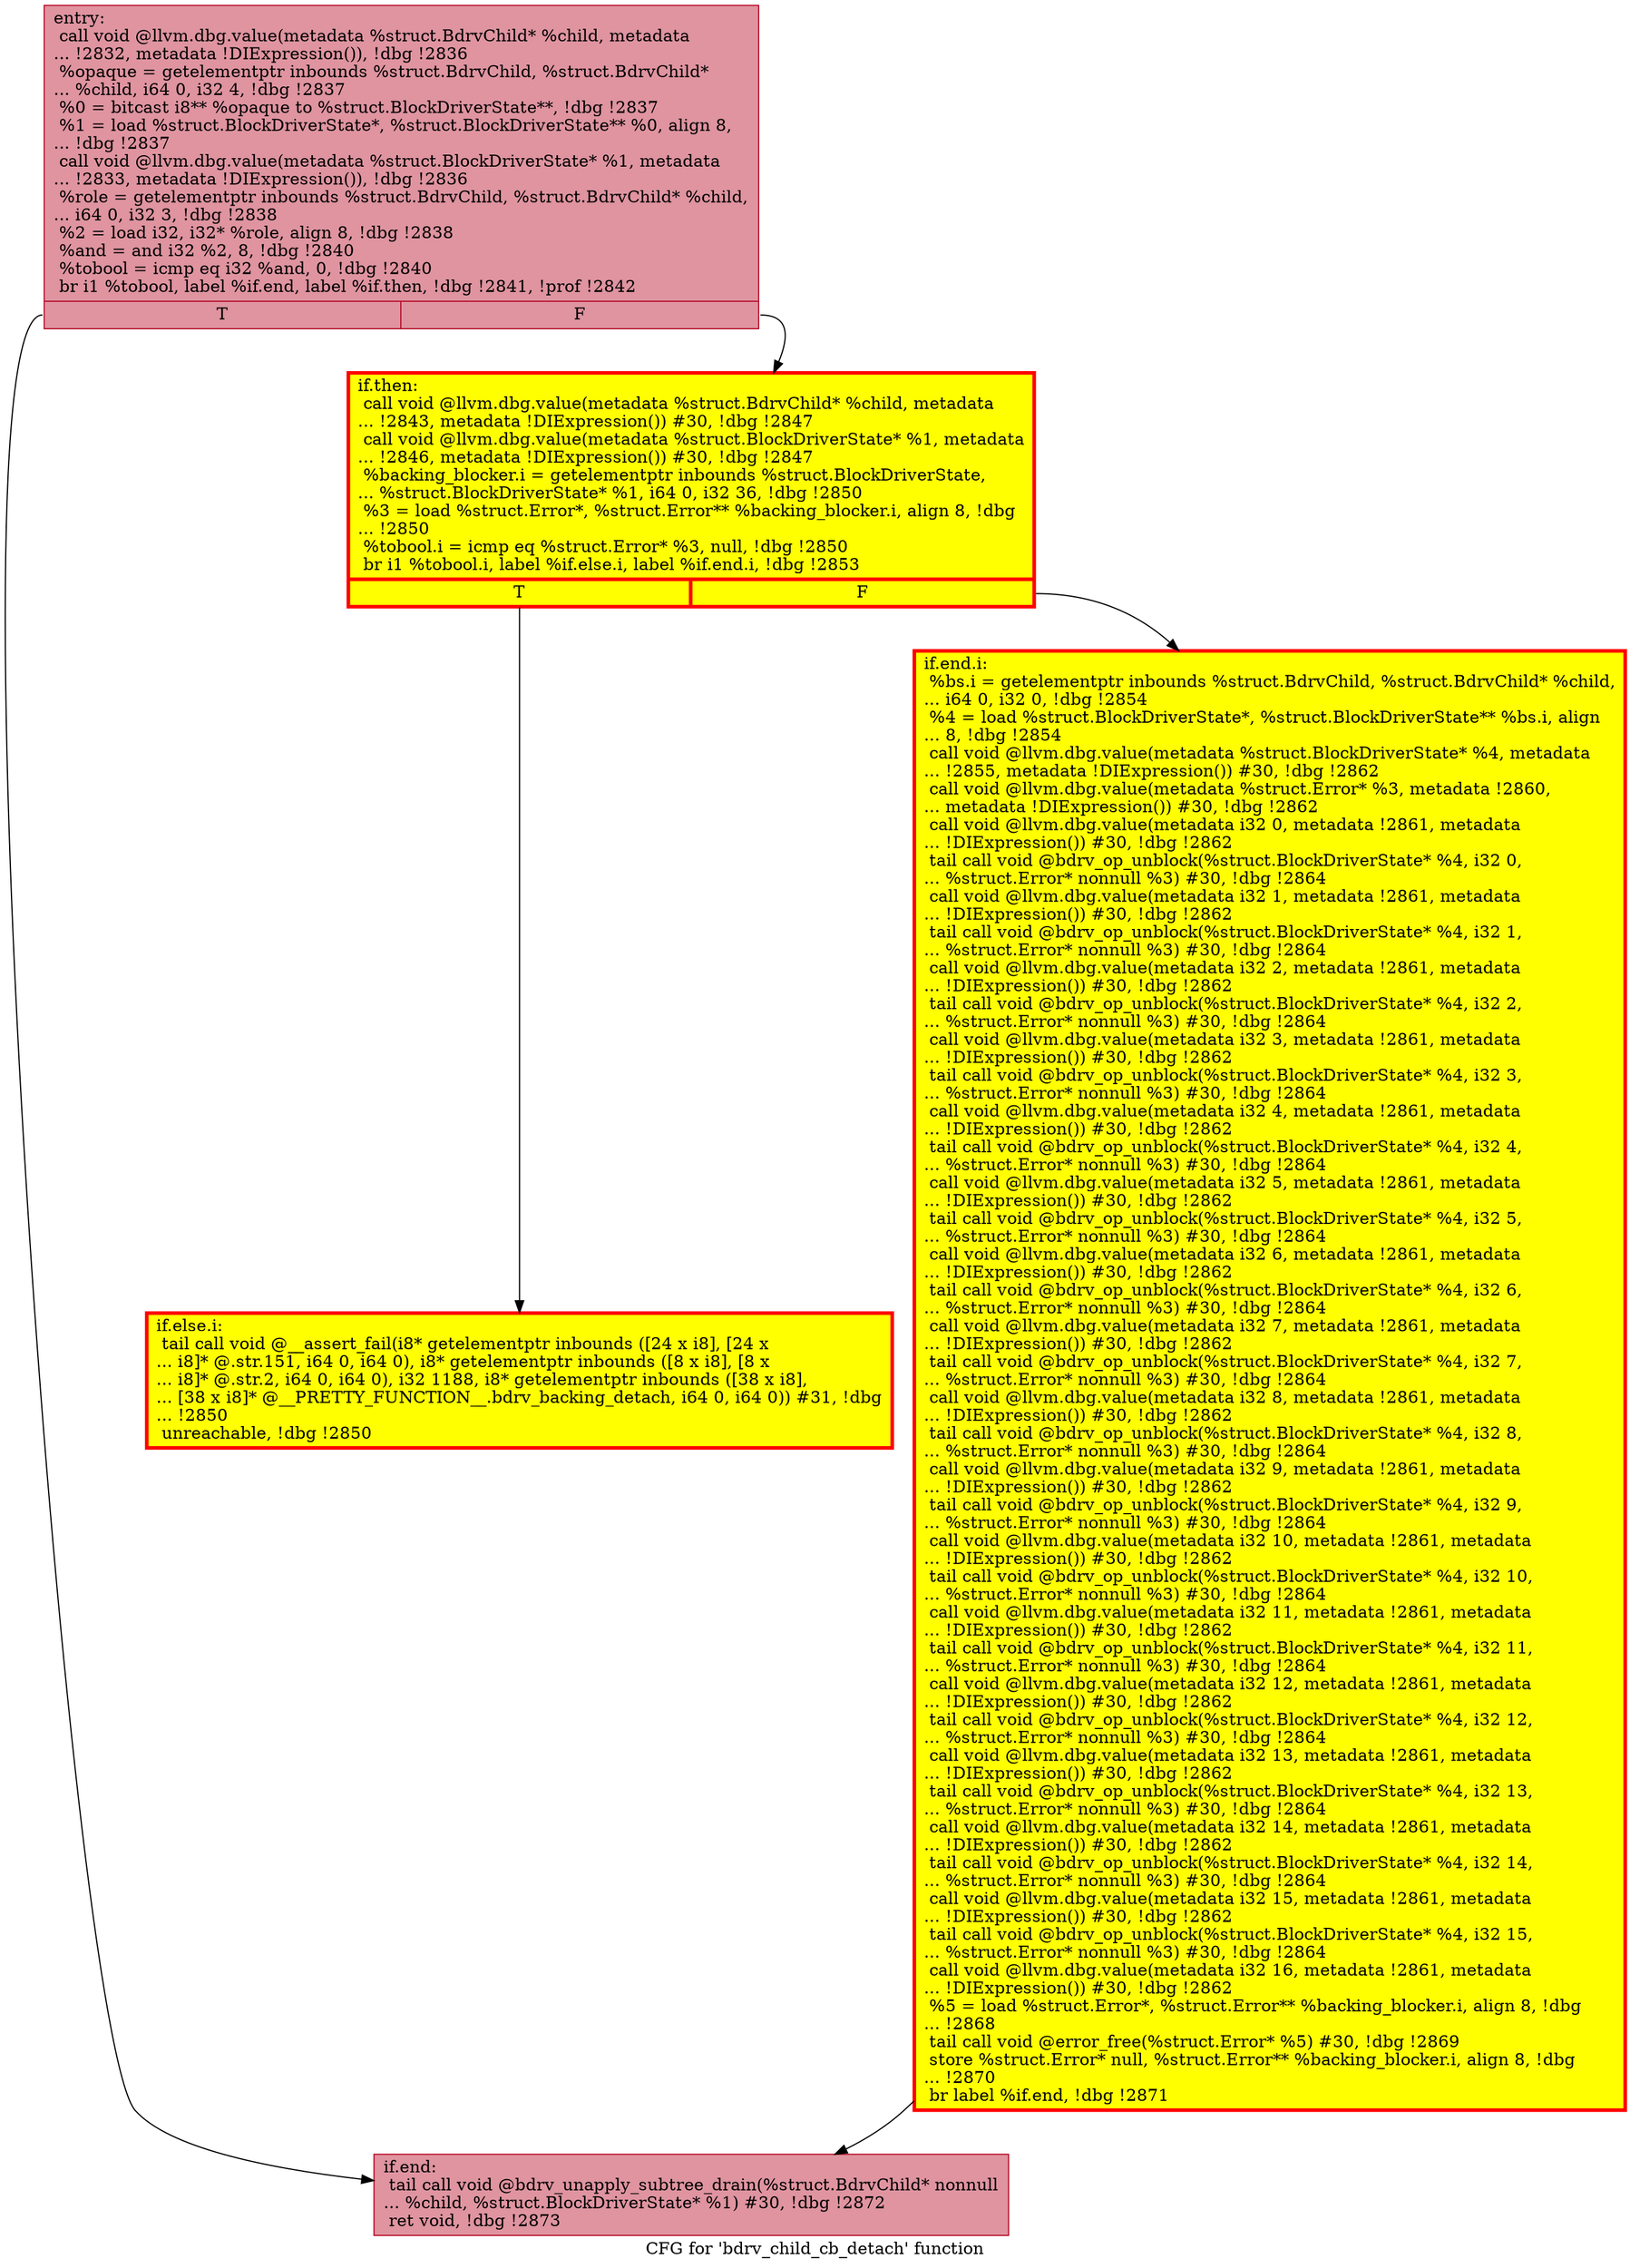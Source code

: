 digraph "CFG for 'bdrv_child_cb_detach' function" {
	label="CFG for 'bdrv_child_cb_detach' function";

	Node0x55906e7c5cf0 [shape=record,color="#b70d28ff", style=filled, fillcolor="#b70d2870",label="{entry:\l  call void @llvm.dbg.value(metadata %struct.BdrvChild* %child, metadata\l... !2832, metadata !DIExpression()), !dbg !2836\l  %opaque = getelementptr inbounds %struct.BdrvChild, %struct.BdrvChild*\l... %child, i64 0, i32 4, !dbg !2837\l  %0 = bitcast i8** %opaque to %struct.BlockDriverState**, !dbg !2837\l  %1 = load %struct.BlockDriverState*, %struct.BlockDriverState** %0, align 8,\l... !dbg !2837\l  call void @llvm.dbg.value(metadata %struct.BlockDriverState* %1, metadata\l... !2833, metadata !DIExpression()), !dbg !2836\l  %role = getelementptr inbounds %struct.BdrvChild, %struct.BdrvChild* %child,\l... i64 0, i32 3, !dbg !2838\l  %2 = load i32, i32* %role, align 8, !dbg !2838\l  %and = and i32 %2, 8, !dbg !2840\l  %tobool = icmp eq i32 %and, 0, !dbg !2840\l  br i1 %tobool, label %if.end, label %if.then, !dbg !2841, !prof !2842\l|{<s0>T|<s1>F}}"];
	Node0x55906e7c5cf0:s0 -> Node0x55906e7cbd80;
	Node0x55906e7c5cf0:s1 -> Node0x55906e7cb540;
	Node0x55906e7cb540 [shape=record,penwidth=3.0, style="filled", color="red", fillcolor="yellow",label="{if.then:                                          \l  call void @llvm.dbg.value(metadata %struct.BdrvChild* %child, metadata\l... !2843, metadata !DIExpression()) #30, !dbg !2847\l  call void @llvm.dbg.value(metadata %struct.BlockDriverState* %1, metadata\l... !2846, metadata !DIExpression()) #30, !dbg !2847\l  %backing_blocker.i = getelementptr inbounds %struct.BlockDriverState,\l... %struct.BlockDriverState* %1, i64 0, i32 36, !dbg !2850\l  %3 = load %struct.Error*, %struct.Error** %backing_blocker.i, align 8, !dbg\l... !2850\l  %tobool.i = icmp eq %struct.Error* %3, null, !dbg !2850\l  br i1 %tobool.i, label %if.else.i, label %if.end.i, !dbg !2853\l|{<s0>T|<s1>F}}"];
	Node0x55906e7cb540:s0 -> Node0x55906e8c2830;
	Node0x55906e7cb540:s1 -> Node0x55906e641420;
	Node0x55906e8c2830 [shape=record,penwidth=3.0, style="filled", color="red", fillcolor="yellow",label="{if.else.i:                                        \l  tail call void @__assert_fail(i8* getelementptr inbounds ([24 x i8], [24 x\l... i8]* @.str.151, i64 0, i64 0), i8* getelementptr inbounds ([8 x i8], [8 x\l... i8]* @.str.2, i64 0, i64 0), i32 1188, i8* getelementptr inbounds ([38 x i8],\l... [38 x i8]* @__PRETTY_FUNCTION__.bdrv_backing_detach, i64 0, i64 0)) #31, !dbg\l... !2850\l  unreachable, !dbg !2850\l}"];
	Node0x55906e641420 [shape=record,penwidth=3.0, style="filled", color="red", fillcolor="yellow",label="{if.end.i:                                         \l  %bs.i = getelementptr inbounds %struct.BdrvChild, %struct.BdrvChild* %child,\l... i64 0, i32 0, !dbg !2854\l  %4 = load %struct.BlockDriverState*, %struct.BlockDriverState** %bs.i, align\l... 8, !dbg !2854\l  call void @llvm.dbg.value(metadata %struct.BlockDriverState* %4, metadata\l... !2855, metadata !DIExpression()) #30, !dbg !2862\l  call void @llvm.dbg.value(metadata %struct.Error* %3, metadata !2860,\l... metadata !DIExpression()) #30, !dbg !2862\l  call void @llvm.dbg.value(metadata i32 0, metadata !2861, metadata\l... !DIExpression()) #30, !dbg !2862\l  tail call void @bdrv_op_unblock(%struct.BlockDriverState* %4, i32 0,\l... %struct.Error* nonnull %3) #30, !dbg !2864\l  call void @llvm.dbg.value(metadata i32 1, metadata !2861, metadata\l... !DIExpression()) #30, !dbg !2862\l  tail call void @bdrv_op_unblock(%struct.BlockDriverState* %4, i32 1,\l... %struct.Error* nonnull %3) #30, !dbg !2864\l  call void @llvm.dbg.value(metadata i32 2, metadata !2861, metadata\l... !DIExpression()) #30, !dbg !2862\l  tail call void @bdrv_op_unblock(%struct.BlockDriverState* %4, i32 2,\l... %struct.Error* nonnull %3) #30, !dbg !2864\l  call void @llvm.dbg.value(metadata i32 3, metadata !2861, metadata\l... !DIExpression()) #30, !dbg !2862\l  tail call void @bdrv_op_unblock(%struct.BlockDriverState* %4, i32 3,\l... %struct.Error* nonnull %3) #30, !dbg !2864\l  call void @llvm.dbg.value(metadata i32 4, metadata !2861, metadata\l... !DIExpression()) #30, !dbg !2862\l  tail call void @bdrv_op_unblock(%struct.BlockDriverState* %4, i32 4,\l... %struct.Error* nonnull %3) #30, !dbg !2864\l  call void @llvm.dbg.value(metadata i32 5, metadata !2861, metadata\l... !DIExpression()) #30, !dbg !2862\l  tail call void @bdrv_op_unblock(%struct.BlockDriverState* %4, i32 5,\l... %struct.Error* nonnull %3) #30, !dbg !2864\l  call void @llvm.dbg.value(metadata i32 6, metadata !2861, metadata\l... !DIExpression()) #30, !dbg !2862\l  tail call void @bdrv_op_unblock(%struct.BlockDriverState* %4, i32 6,\l... %struct.Error* nonnull %3) #30, !dbg !2864\l  call void @llvm.dbg.value(metadata i32 7, metadata !2861, metadata\l... !DIExpression()) #30, !dbg !2862\l  tail call void @bdrv_op_unblock(%struct.BlockDriverState* %4, i32 7,\l... %struct.Error* nonnull %3) #30, !dbg !2864\l  call void @llvm.dbg.value(metadata i32 8, metadata !2861, metadata\l... !DIExpression()) #30, !dbg !2862\l  tail call void @bdrv_op_unblock(%struct.BlockDriverState* %4, i32 8,\l... %struct.Error* nonnull %3) #30, !dbg !2864\l  call void @llvm.dbg.value(metadata i32 9, metadata !2861, metadata\l... !DIExpression()) #30, !dbg !2862\l  tail call void @bdrv_op_unblock(%struct.BlockDriverState* %4, i32 9,\l... %struct.Error* nonnull %3) #30, !dbg !2864\l  call void @llvm.dbg.value(metadata i32 10, metadata !2861, metadata\l... !DIExpression()) #30, !dbg !2862\l  tail call void @bdrv_op_unblock(%struct.BlockDriverState* %4, i32 10,\l... %struct.Error* nonnull %3) #30, !dbg !2864\l  call void @llvm.dbg.value(metadata i32 11, metadata !2861, metadata\l... !DIExpression()) #30, !dbg !2862\l  tail call void @bdrv_op_unblock(%struct.BlockDriverState* %4, i32 11,\l... %struct.Error* nonnull %3) #30, !dbg !2864\l  call void @llvm.dbg.value(metadata i32 12, metadata !2861, metadata\l... !DIExpression()) #30, !dbg !2862\l  tail call void @bdrv_op_unblock(%struct.BlockDriverState* %4, i32 12,\l... %struct.Error* nonnull %3) #30, !dbg !2864\l  call void @llvm.dbg.value(metadata i32 13, metadata !2861, metadata\l... !DIExpression()) #30, !dbg !2862\l  tail call void @bdrv_op_unblock(%struct.BlockDriverState* %4, i32 13,\l... %struct.Error* nonnull %3) #30, !dbg !2864\l  call void @llvm.dbg.value(metadata i32 14, metadata !2861, metadata\l... !DIExpression()) #30, !dbg !2862\l  tail call void @bdrv_op_unblock(%struct.BlockDriverState* %4, i32 14,\l... %struct.Error* nonnull %3) #30, !dbg !2864\l  call void @llvm.dbg.value(metadata i32 15, metadata !2861, metadata\l... !DIExpression()) #30, !dbg !2862\l  tail call void @bdrv_op_unblock(%struct.BlockDriverState* %4, i32 15,\l... %struct.Error* nonnull %3) #30, !dbg !2864\l  call void @llvm.dbg.value(metadata i32 16, metadata !2861, metadata\l... !DIExpression()) #30, !dbg !2862\l  %5 = load %struct.Error*, %struct.Error** %backing_blocker.i, align 8, !dbg\l... !2868\l  tail call void @error_free(%struct.Error* %5) #30, !dbg !2869\l  store %struct.Error* null, %struct.Error** %backing_blocker.i, align 8, !dbg\l... !2870\l  br label %if.end, !dbg !2871\l}"];
	Node0x55906e641420 -> Node0x55906e7cbd80;
	Node0x55906e7cbd80 [shape=record,color="#b70d28ff", style=filled, fillcolor="#b70d2870",label="{if.end:                                           \l  tail call void @bdrv_unapply_subtree_drain(%struct.BdrvChild* nonnull\l... %child, %struct.BlockDriverState* %1) #30, !dbg !2872\l  ret void, !dbg !2873\l}"];
}
